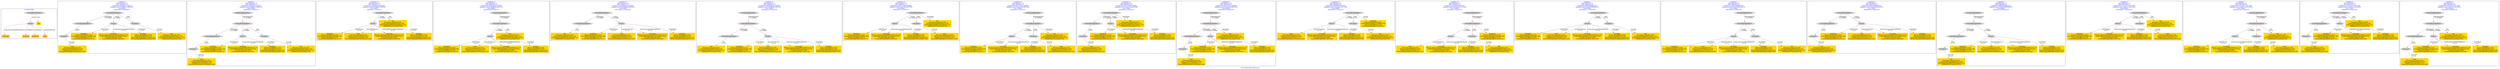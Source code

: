 digraph n0 {
fontcolor="blue"
remincross="true"
label="s18-s-indianapolis-artists.xml"
subgraph cluster_0 {
label="1-correct model"
n2[style="filled",color="white",fillcolor="lightgray",label="CulturalHeritageObject1"];
n3[style="filled",color="white",fillcolor="lightgray",label="Person1"];
n4[shape="plaintext",style="filled",fillcolor="gold",label="title"];
n5[shape="plaintext",style="filled",fillcolor="gold",label="nationality"];
n6[shape="plaintext",style="filled",fillcolor="gold",label="birthDate"];
n7[shape="plaintext",style="filled",fillcolor="gold",label="deathDate"];
n8[shape="plaintext",style="filled",fillcolor="gold",label="name"];
}
subgraph cluster_1 {
label="candidate 0\nlink coherence:1.0\nnode coherence:1.0\nconfidence:0.491883537196102\nmapping score:0.5639611790653672\ncost:8.9999\n-precision:0.44-recall:0.67"
n10[style="filled",color="white",fillcolor="lightgray",label="CulturalHeritageObject1"];
n11[style="filled",color="white",fillcolor="lightgray",label="CulturalHeritageObject2"];
n12[style="filled",color="white",fillcolor="lightgray",label="Person1"];
n13[style="filled",color="white",fillcolor="lightgray",label="Document1"];
n14[style="filled",color="white",fillcolor="lightgray",label="Document2"];
n15[shape="plaintext",style="filled",fillcolor="gold",label="deathDate\n[Person,dateOfDeath,0.441]\n[CulturalHeritageObject,created,0.309]\n[Person,dateOfBirth,0.178]\n[CulturalHeritageObject,title,0.073]"];
n16[shape="plaintext",style="filled",fillcolor="gold",label="title\n[Document,classLink,0.362]\n[CulturalHeritageObject,title,0.278]\n[CulturalHeritageObject,description,0.221]\n[WebResource,classLink,0.139]"];
n17[shape="plaintext",style="filled",fillcolor="gold",label="name\n[Document,classLink,0.434]\n[Person,nameOfThePerson,0.378]\n[WebResource,classLink,0.107]\n[CulturalHeritageObject,provenance,0.082]"];
n18[shape="plaintext",style="filled",fillcolor="gold",label="nationality\n[Person,countryAssociatedWithThePerson,0.72]\n[CulturalHeritageObject,provenance,0.116]\n[Concept,prefLabel,0.098]\n[CulturalHeritageObject,title,0.065]"];
n19[shape="plaintext",style="filled",fillcolor="gold",label="birthDate\n[Person,dateOfBirth,0.503]\n[Person,dateOfDeath,0.235]\n[CulturalHeritageObject,created,0.221]\n[Person,biographicalInformation,0.041]"];
}
subgraph cluster_2 {
label="candidate 1\nlink coherence:1.0\nnode coherence:1.0\nconfidence:0.491883537196102\nmapping score:0.5639611790653672\ncost:9.99983\n-precision:0.4-recall:0.67"
n21[style="filled",color="white",fillcolor="lightgray",label="CulturalHeritageObject1"];
n22[style="filled",color="white",fillcolor="lightgray",label="CulturalHeritageObject2"];
n23[style="filled",color="white",fillcolor="lightgray",label="Person1"];
n24[style="filled",color="white",fillcolor="lightgray",label="Document1"];
n25[style="filled",color="white",fillcolor="lightgray",label="Document2"];
n26[style="filled",color="white",fillcolor="lightgray",label="EuropeanaAggregation1"];
n27[shape="plaintext",style="filled",fillcolor="gold",label="deathDate\n[Person,dateOfDeath,0.441]\n[CulturalHeritageObject,created,0.309]\n[Person,dateOfBirth,0.178]\n[CulturalHeritageObject,title,0.073]"];
n28[shape="plaintext",style="filled",fillcolor="gold",label="title\n[Document,classLink,0.362]\n[CulturalHeritageObject,title,0.278]\n[CulturalHeritageObject,description,0.221]\n[WebResource,classLink,0.139]"];
n29[shape="plaintext",style="filled",fillcolor="gold",label="name\n[Document,classLink,0.434]\n[Person,nameOfThePerson,0.378]\n[WebResource,classLink,0.107]\n[CulturalHeritageObject,provenance,0.082]"];
n30[shape="plaintext",style="filled",fillcolor="gold",label="nationality\n[Person,countryAssociatedWithThePerson,0.72]\n[CulturalHeritageObject,provenance,0.116]\n[Concept,prefLabel,0.098]\n[CulturalHeritageObject,title,0.065]"];
n31[shape="plaintext",style="filled",fillcolor="gold",label="birthDate\n[Person,dateOfBirth,0.503]\n[Person,dateOfDeath,0.235]\n[CulturalHeritageObject,created,0.221]\n[Person,biographicalInformation,0.041]"];
}
subgraph cluster_3 {
label="candidate 10\nlink coherence:1.0\nnode coherence:1.0\nconfidence:0.46395614417042985\nmapping score:0.5879853813901433\ncost:5.99991\n-precision:1.0-recall:1.0"
n33[style="filled",color="white",fillcolor="lightgray",label="CulturalHeritageObject1"];
n34[style="filled",color="white",fillcolor="lightgray",label="Person1"];
n35[shape="plaintext",style="filled",fillcolor="gold",label="deathDate\n[Person,dateOfDeath,0.441]\n[CulturalHeritageObject,created,0.309]\n[Person,dateOfBirth,0.178]\n[CulturalHeritageObject,title,0.073]"];
n36[shape="plaintext",style="filled",fillcolor="gold",label="title\n[Document,classLink,0.362]\n[CulturalHeritageObject,title,0.278]\n[CulturalHeritageObject,description,0.221]\n[WebResource,classLink,0.139]"];
n37[shape="plaintext",style="filled",fillcolor="gold",label="name\n[Document,classLink,0.434]\n[Person,nameOfThePerson,0.378]\n[WebResource,classLink,0.107]\n[CulturalHeritageObject,provenance,0.082]"];
n38[shape="plaintext",style="filled",fillcolor="gold",label="nationality\n[Person,countryAssociatedWithThePerson,0.72]\n[CulturalHeritageObject,provenance,0.116]\n[Concept,prefLabel,0.098]\n[CulturalHeritageObject,title,0.065]"];
n39[shape="plaintext",style="filled",fillcolor="gold",label="birthDate\n[Person,dateOfBirth,0.503]\n[Person,dateOfDeath,0.235]\n[CulturalHeritageObject,created,0.221]\n[Person,biographicalInformation,0.041]"];
}
subgraph cluster_4 {
label="candidate 11\nlink coherence:1.0\nnode coherence:1.0\nconfidence:0.46395614417042985\nmapping score:0.5879853813901433\ncost:6.99984\n-precision:0.86-recall:1.0"
n41[style="filled",color="white",fillcolor="lightgray",label="CulturalHeritageObject1"];
n42[style="filled",color="white",fillcolor="lightgray",label="Person1"];
n43[style="filled",color="white",fillcolor="lightgray",label="EuropeanaAggregation1"];
n44[shape="plaintext",style="filled",fillcolor="gold",label="deathDate\n[Person,dateOfDeath,0.441]\n[CulturalHeritageObject,created,0.309]\n[Person,dateOfBirth,0.178]\n[CulturalHeritageObject,title,0.073]"];
n45[shape="plaintext",style="filled",fillcolor="gold",label="title\n[Document,classLink,0.362]\n[CulturalHeritageObject,title,0.278]\n[CulturalHeritageObject,description,0.221]\n[WebResource,classLink,0.139]"];
n46[shape="plaintext",style="filled",fillcolor="gold",label="name\n[Document,classLink,0.434]\n[Person,nameOfThePerson,0.378]\n[WebResource,classLink,0.107]\n[CulturalHeritageObject,provenance,0.082]"];
n47[shape="plaintext",style="filled",fillcolor="gold",label="nationality\n[Person,countryAssociatedWithThePerson,0.72]\n[CulturalHeritageObject,provenance,0.116]\n[Concept,prefLabel,0.098]\n[CulturalHeritageObject,title,0.065]"];
n48[shape="plaintext",style="filled",fillcolor="gold",label="birthDate\n[Person,dateOfBirth,0.503]\n[Person,dateOfDeath,0.235]\n[CulturalHeritageObject,created,0.221]\n[Person,biographicalInformation,0.041]"];
}
subgraph cluster_5 {
label="candidate 12\nlink coherence:1.0\nnode coherence:1.0\nconfidence:0.46395614417042985\nmapping score:0.5879853813901433\ncost:6.9999\n-precision:0.71-recall:0.83"
n50[style="filled",color="white",fillcolor="lightgray",label="CulturalHeritageObject1"];
n51[style="filled",color="white",fillcolor="lightgray",label="CulturalHeritageObject2"];
n52[style="filled",color="white",fillcolor="lightgray",label="Person1"];
n53[shape="plaintext",style="filled",fillcolor="gold",label="deathDate\n[Person,dateOfDeath,0.441]\n[CulturalHeritageObject,created,0.309]\n[Person,dateOfBirth,0.178]\n[CulturalHeritageObject,title,0.073]"];
n54[shape="plaintext",style="filled",fillcolor="gold",label="title\n[Document,classLink,0.362]\n[CulturalHeritageObject,title,0.278]\n[CulturalHeritageObject,description,0.221]\n[WebResource,classLink,0.139]"];
n55[shape="plaintext",style="filled",fillcolor="gold",label="name\n[Document,classLink,0.434]\n[Person,nameOfThePerson,0.378]\n[WebResource,classLink,0.107]\n[CulturalHeritageObject,provenance,0.082]"];
n56[shape="plaintext",style="filled",fillcolor="gold",label="nationality\n[Person,countryAssociatedWithThePerson,0.72]\n[CulturalHeritageObject,provenance,0.116]\n[Concept,prefLabel,0.098]\n[CulturalHeritageObject,title,0.065]"];
n57[shape="plaintext",style="filled",fillcolor="gold",label="birthDate\n[Person,dateOfBirth,0.503]\n[Person,dateOfDeath,0.235]\n[CulturalHeritageObject,created,0.221]\n[Person,biographicalInformation,0.041]"];
}
subgraph cluster_6 {
label="candidate 13\nlink coherence:1.0\nnode coherence:1.0\nconfidence:0.46395614417042985\nmapping score:0.5879853813901433\ncost:7.99983\n-precision:0.62-recall:0.83"
n59[style="filled",color="white",fillcolor="lightgray",label="CulturalHeritageObject1"];
n60[style="filled",color="white",fillcolor="lightgray",label="CulturalHeritageObject2"];
n61[style="filled",color="white",fillcolor="lightgray",label="Person1"];
n62[style="filled",color="white",fillcolor="lightgray",label="EuropeanaAggregation1"];
n63[shape="plaintext",style="filled",fillcolor="gold",label="deathDate\n[Person,dateOfDeath,0.441]\n[CulturalHeritageObject,created,0.309]\n[Person,dateOfBirth,0.178]\n[CulturalHeritageObject,title,0.073]"];
n64[shape="plaintext",style="filled",fillcolor="gold",label="title\n[Document,classLink,0.362]\n[CulturalHeritageObject,title,0.278]\n[CulturalHeritageObject,description,0.221]\n[WebResource,classLink,0.139]"];
n65[shape="plaintext",style="filled",fillcolor="gold",label="name\n[Document,classLink,0.434]\n[Person,nameOfThePerson,0.378]\n[WebResource,classLink,0.107]\n[CulturalHeritageObject,provenance,0.082]"];
n66[shape="plaintext",style="filled",fillcolor="gold",label="nationality\n[Person,countryAssociatedWithThePerson,0.72]\n[CulturalHeritageObject,provenance,0.116]\n[Concept,prefLabel,0.098]\n[CulturalHeritageObject,title,0.065]"];
n67[shape="plaintext",style="filled",fillcolor="gold",label="birthDate\n[Person,dateOfBirth,0.503]\n[Person,dateOfDeath,0.235]\n[CulturalHeritageObject,created,0.221]\n[Person,biographicalInformation,0.041]"];
}
subgraph cluster_7 {
label="candidate 14\nlink coherence:1.0\nnode coherence:1.0\nconfidence:0.46371735912836803\nmapping score:0.5545724530427893\ncost:6.99991\n-precision:0.57-recall:0.67"
n69[style="filled",color="white",fillcolor="lightgray",label="CulturalHeritageObject1"];
n70[style="filled",color="white",fillcolor="lightgray",label="Person1"];
n71[style="filled",color="white",fillcolor="lightgray",label="Document1"];
n72[shape="plaintext",style="filled",fillcolor="gold",label="deathDate\n[Person,dateOfDeath,0.441]\n[CulturalHeritageObject,created,0.309]\n[Person,dateOfBirth,0.178]\n[CulturalHeritageObject,title,0.073]"];
n73[shape="plaintext",style="filled",fillcolor="gold",label="name\n[Document,classLink,0.434]\n[Person,nameOfThePerson,0.378]\n[WebResource,classLink,0.107]\n[CulturalHeritageObject,provenance,0.082]"];
n74[shape="plaintext",style="filled",fillcolor="gold",label="nationality\n[Person,countryAssociatedWithThePerson,0.72]\n[CulturalHeritageObject,provenance,0.116]\n[Concept,prefLabel,0.098]\n[CulturalHeritageObject,title,0.065]"];
n75[shape="plaintext",style="filled",fillcolor="gold",label="title\n[Document,classLink,0.362]\n[CulturalHeritageObject,title,0.278]\n[CulturalHeritageObject,description,0.221]\n[WebResource,classLink,0.139]"];
n76[shape="plaintext",style="filled",fillcolor="gold",label="birthDate\n[Person,dateOfBirth,0.503]\n[Person,dateOfDeath,0.235]\n[CulturalHeritageObject,created,0.221]\n[Person,biographicalInformation,0.041]"];
}
subgraph cluster_8 {
label="candidate 15\nlink coherence:1.0\nnode coherence:1.0\nconfidence:0.46371735912836803\nmapping score:0.5545724530427893\ncost:7.99984\n-precision:0.5-recall:0.67"
n78[style="filled",color="white",fillcolor="lightgray",label="CulturalHeritageObject1"];
n79[style="filled",color="white",fillcolor="lightgray",label="Person1"];
n80[style="filled",color="white",fillcolor="lightgray",label="Document1"];
n81[style="filled",color="white",fillcolor="lightgray",label="EuropeanaAggregation1"];
n82[shape="plaintext",style="filled",fillcolor="gold",label="deathDate\n[Person,dateOfDeath,0.441]\n[CulturalHeritageObject,created,0.309]\n[Person,dateOfBirth,0.178]\n[CulturalHeritageObject,title,0.073]"];
n83[shape="plaintext",style="filled",fillcolor="gold",label="name\n[Document,classLink,0.434]\n[Person,nameOfThePerson,0.378]\n[WebResource,classLink,0.107]\n[CulturalHeritageObject,provenance,0.082]"];
n84[shape="plaintext",style="filled",fillcolor="gold",label="nationality\n[Person,countryAssociatedWithThePerson,0.72]\n[CulturalHeritageObject,provenance,0.116]\n[Concept,prefLabel,0.098]\n[CulturalHeritageObject,title,0.065]"];
n85[shape="plaintext",style="filled",fillcolor="gold",label="title\n[Document,classLink,0.362]\n[CulturalHeritageObject,title,0.278]\n[CulturalHeritageObject,description,0.221]\n[WebResource,classLink,0.139]"];
n86[shape="plaintext",style="filled",fillcolor="gold",label="birthDate\n[Person,dateOfBirth,0.503]\n[Person,dateOfDeath,0.235]\n[CulturalHeritageObject,created,0.221]\n[Person,biographicalInformation,0.041]"];
}
subgraph cluster_9 {
label="candidate 16\nlink coherence:1.0\nnode coherence:1.0\nconfidence:0.46371735912836803\nmapping score:0.5545724530427893\ncost:7.9999\n-precision:0.5-recall:0.67"
n88[style="filled",color="white",fillcolor="lightgray",label="CulturalHeritageObject1"];
n89[style="filled",color="white",fillcolor="lightgray",label="CulturalHeritageObject2"];
n90[style="filled",color="white",fillcolor="lightgray",label="Person1"];
n91[style="filled",color="white",fillcolor="lightgray",label="Document2"];
n92[shape="plaintext",style="filled",fillcolor="gold",label="deathDate\n[Person,dateOfDeath,0.441]\n[CulturalHeritageObject,created,0.309]\n[Person,dateOfBirth,0.178]\n[CulturalHeritageObject,title,0.073]"];
n93[shape="plaintext",style="filled",fillcolor="gold",label="name\n[Document,classLink,0.434]\n[Person,nameOfThePerson,0.378]\n[WebResource,classLink,0.107]\n[CulturalHeritageObject,provenance,0.082]"];
n94[shape="plaintext",style="filled",fillcolor="gold",label="nationality\n[Person,countryAssociatedWithThePerson,0.72]\n[CulturalHeritageObject,provenance,0.116]\n[Concept,prefLabel,0.098]\n[CulturalHeritageObject,title,0.065]"];
n95[shape="plaintext",style="filled",fillcolor="gold",label="title\n[Document,classLink,0.362]\n[CulturalHeritageObject,title,0.278]\n[CulturalHeritageObject,description,0.221]\n[WebResource,classLink,0.139]"];
n96[shape="plaintext",style="filled",fillcolor="gold",label="birthDate\n[Person,dateOfBirth,0.503]\n[Person,dateOfDeath,0.235]\n[CulturalHeritageObject,created,0.221]\n[Person,biographicalInformation,0.041]"];
}
subgraph cluster_10 {
label="candidate 17\nlink coherence:1.0\nnode coherence:1.0\nconfidence:0.46371735912836803\nmapping score:0.5545724530427893\ncost:8.99983\n-precision:0.44-recall:0.67"
n98[style="filled",color="white",fillcolor="lightgray",label="CulturalHeritageObject1"];
n99[style="filled",color="white",fillcolor="lightgray",label="CulturalHeritageObject2"];
n100[style="filled",color="white",fillcolor="lightgray",label="Person1"];
n101[style="filled",color="white",fillcolor="lightgray",label="Document2"];
n102[style="filled",color="white",fillcolor="lightgray",label="EuropeanaAggregation1"];
n103[shape="plaintext",style="filled",fillcolor="gold",label="deathDate\n[Person,dateOfDeath,0.441]\n[CulturalHeritageObject,created,0.309]\n[Person,dateOfBirth,0.178]\n[CulturalHeritageObject,title,0.073]"];
n104[shape="plaintext",style="filled",fillcolor="gold",label="name\n[Document,classLink,0.434]\n[Person,nameOfThePerson,0.378]\n[WebResource,classLink,0.107]\n[CulturalHeritageObject,provenance,0.082]"];
n105[shape="plaintext",style="filled",fillcolor="gold",label="nationality\n[Person,countryAssociatedWithThePerson,0.72]\n[CulturalHeritageObject,provenance,0.116]\n[Concept,prefLabel,0.098]\n[CulturalHeritageObject,title,0.065]"];
n106[shape="plaintext",style="filled",fillcolor="gold",label="title\n[Document,classLink,0.362]\n[CulturalHeritageObject,title,0.278]\n[CulturalHeritageObject,description,0.221]\n[WebResource,classLink,0.139]"];
n107[shape="plaintext",style="filled",fillcolor="gold",label="birthDate\n[Person,dateOfBirth,0.503]\n[Person,dateOfDeath,0.235]\n[CulturalHeritageObject,created,0.221]\n[Person,biographicalInformation,0.041]"];
}
subgraph cluster_11 {
label="candidate 18\nlink coherence:1.0\nnode coherence:1.0\nconfidence:0.4543023356319501\nmapping score:0.5514341118773166\ncost:6.99991\n-precision:0.57-recall:0.67"
n109[style="filled",color="white",fillcolor="lightgray",label="CulturalHeritageObject1"];
n110[style="filled",color="white",fillcolor="lightgray",label="Person1"];
n111[style="filled",color="white",fillcolor="lightgray",label="Document1"];
n112[shape="plaintext",style="filled",fillcolor="gold",label="title\n[Document,classLink,0.362]\n[CulturalHeritageObject,title,0.278]\n[CulturalHeritageObject,description,0.221]\n[WebResource,classLink,0.139]"];
n113[shape="plaintext",style="filled",fillcolor="gold",label="deathDate\n[Person,dateOfDeath,0.441]\n[CulturalHeritageObject,created,0.309]\n[Person,dateOfBirth,0.178]\n[CulturalHeritageObject,title,0.073]"];
n114[shape="plaintext",style="filled",fillcolor="gold",label="name\n[Document,classLink,0.434]\n[Person,nameOfThePerson,0.378]\n[WebResource,classLink,0.107]\n[CulturalHeritageObject,provenance,0.082]"];
n115[shape="plaintext",style="filled",fillcolor="gold",label="nationality\n[Person,countryAssociatedWithThePerson,0.72]\n[CulturalHeritageObject,provenance,0.116]\n[Concept,prefLabel,0.098]\n[CulturalHeritageObject,title,0.065]"];
n116[shape="plaintext",style="filled",fillcolor="gold",label="birthDate\n[Person,dateOfBirth,0.503]\n[Person,dateOfDeath,0.235]\n[CulturalHeritageObject,created,0.221]\n[Person,biographicalInformation,0.041]"];
}
subgraph cluster_12 {
label="candidate 19\nlink coherence:1.0\nnode coherence:1.0\nconfidence:0.4543023356319501\nmapping score:0.5514341118773166\ncost:7.99984\n-precision:0.5-recall:0.67"
n118[style="filled",color="white",fillcolor="lightgray",label="CulturalHeritageObject1"];
n119[style="filled",color="white",fillcolor="lightgray",label="Person1"];
n120[style="filled",color="white",fillcolor="lightgray",label="Document1"];
n121[style="filled",color="white",fillcolor="lightgray",label="EuropeanaAggregation1"];
n122[shape="plaintext",style="filled",fillcolor="gold",label="title\n[Document,classLink,0.362]\n[CulturalHeritageObject,title,0.278]\n[CulturalHeritageObject,description,0.221]\n[WebResource,classLink,0.139]"];
n123[shape="plaintext",style="filled",fillcolor="gold",label="deathDate\n[Person,dateOfDeath,0.441]\n[CulturalHeritageObject,created,0.309]\n[Person,dateOfBirth,0.178]\n[CulturalHeritageObject,title,0.073]"];
n124[shape="plaintext",style="filled",fillcolor="gold",label="name\n[Document,classLink,0.434]\n[Person,nameOfThePerson,0.378]\n[WebResource,classLink,0.107]\n[CulturalHeritageObject,provenance,0.082]"];
n125[shape="plaintext",style="filled",fillcolor="gold",label="nationality\n[Person,countryAssociatedWithThePerson,0.72]\n[CulturalHeritageObject,provenance,0.116]\n[Concept,prefLabel,0.098]\n[CulturalHeritageObject,title,0.065]"];
n126[shape="plaintext",style="filled",fillcolor="gold",label="birthDate\n[Person,dateOfBirth,0.503]\n[Person,dateOfDeath,0.235]\n[CulturalHeritageObject,created,0.221]\n[Person,biographicalInformation,0.041]"];
}
subgraph cluster_13 {
label="candidate 2\nlink coherence:1.0\nnode coherence:1.0\nconfidence:0.4807263086297521\nmapping score:0.5935754362099174\ncost:6.99991\n-precision:0.71-recall:0.83"
n128[style="filled",color="white",fillcolor="lightgray",label="CulturalHeritageObject1"];
n129[style="filled",color="white",fillcolor="lightgray",label="Person1"];
n130[style="filled",color="white",fillcolor="lightgray",label="Document1"];
n131[shape="plaintext",style="filled",fillcolor="gold",label="deathDate\n[Person,dateOfDeath,0.441]\n[CulturalHeritageObject,created,0.309]\n[Person,dateOfBirth,0.178]\n[CulturalHeritageObject,title,0.073]"];
n132[shape="plaintext",style="filled",fillcolor="gold",label="title\n[Document,classLink,0.362]\n[CulturalHeritageObject,title,0.278]\n[CulturalHeritageObject,description,0.221]\n[WebResource,classLink,0.139]"];
n133[shape="plaintext",style="filled",fillcolor="gold",label="name\n[Document,classLink,0.434]\n[Person,nameOfThePerson,0.378]\n[WebResource,classLink,0.107]\n[CulturalHeritageObject,provenance,0.082]"];
n134[shape="plaintext",style="filled",fillcolor="gold",label="nationality\n[Person,countryAssociatedWithThePerson,0.72]\n[CulturalHeritageObject,provenance,0.116]\n[Concept,prefLabel,0.098]\n[CulturalHeritageObject,title,0.065]"];
n135[shape="plaintext",style="filled",fillcolor="gold",label="birthDate\n[Person,dateOfBirth,0.503]\n[Person,dateOfDeath,0.235]\n[CulturalHeritageObject,created,0.221]\n[Person,biographicalInformation,0.041]"];
}
subgraph cluster_14 {
label="candidate 3\nlink coherence:1.0\nnode coherence:1.0\nconfidence:0.4807263086297521\nmapping score:0.5935754362099174\ncost:7.99984\n-precision:0.62-recall:0.83"
n137[style="filled",color="white",fillcolor="lightgray",label="CulturalHeritageObject1"];
n138[style="filled",color="white",fillcolor="lightgray",label="Person1"];
n139[style="filled",color="white",fillcolor="lightgray",label="Document1"];
n140[style="filled",color="white",fillcolor="lightgray",label="EuropeanaAggregation1"];
n141[shape="plaintext",style="filled",fillcolor="gold",label="deathDate\n[Person,dateOfDeath,0.441]\n[CulturalHeritageObject,created,0.309]\n[Person,dateOfBirth,0.178]\n[CulturalHeritageObject,title,0.073]"];
n142[shape="plaintext",style="filled",fillcolor="gold",label="title\n[Document,classLink,0.362]\n[CulturalHeritageObject,title,0.278]\n[CulturalHeritageObject,description,0.221]\n[WebResource,classLink,0.139]"];
n143[shape="plaintext",style="filled",fillcolor="gold",label="name\n[Document,classLink,0.434]\n[Person,nameOfThePerson,0.378]\n[WebResource,classLink,0.107]\n[CulturalHeritageObject,provenance,0.082]"];
n144[shape="plaintext",style="filled",fillcolor="gold",label="nationality\n[Person,countryAssociatedWithThePerson,0.72]\n[CulturalHeritageObject,provenance,0.116]\n[Concept,prefLabel,0.098]\n[CulturalHeritageObject,title,0.065]"];
n145[shape="plaintext",style="filled",fillcolor="gold",label="birthDate\n[Person,dateOfBirth,0.503]\n[Person,dateOfDeath,0.235]\n[CulturalHeritageObject,created,0.221]\n[Person,biographicalInformation,0.041]"];
}
subgraph cluster_15 {
label="candidate 4\nlink coherence:1.0\nnode coherence:1.0\nconfidence:0.4807263086297521\nmapping score:0.5935754362099174\ncost:7.9999\n-precision:0.62-recall:0.83"
n147[style="filled",color="white",fillcolor="lightgray",label="CulturalHeritageObject1"];
n148[style="filled",color="white",fillcolor="lightgray",label="CulturalHeritageObject2"];
n149[style="filled",color="white",fillcolor="lightgray",label="Person1"];
n150[style="filled",color="white",fillcolor="lightgray",label="Document2"];
n151[shape="plaintext",style="filled",fillcolor="gold",label="deathDate\n[Person,dateOfDeath,0.441]\n[CulturalHeritageObject,created,0.309]\n[Person,dateOfBirth,0.178]\n[CulturalHeritageObject,title,0.073]"];
n152[shape="plaintext",style="filled",fillcolor="gold",label="name\n[Document,classLink,0.434]\n[Person,nameOfThePerson,0.378]\n[WebResource,classLink,0.107]\n[CulturalHeritageObject,provenance,0.082]"];
n153[shape="plaintext",style="filled",fillcolor="gold",label="title\n[Document,classLink,0.362]\n[CulturalHeritageObject,title,0.278]\n[CulturalHeritageObject,description,0.221]\n[WebResource,classLink,0.139]"];
n154[shape="plaintext",style="filled",fillcolor="gold",label="nationality\n[Person,countryAssociatedWithThePerson,0.72]\n[CulturalHeritageObject,provenance,0.116]\n[Concept,prefLabel,0.098]\n[CulturalHeritageObject,title,0.065]"];
n155[shape="plaintext",style="filled",fillcolor="gold",label="birthDate\n[Person,dateOfBirth,0.503]\n[Person,dateOfDeath,0.235]\n[CulturalHeritageObject,created,0.221]\n[Person,biographicalInformation,0.041]"];
}
subgraph cluster_16 {
label="candidate 5\nlink coherence:1.0\nnode coherence:1.0\nconfidence:0.4807263086297521\nmapping score:0.5935754362099174\ncost:8.99983\n-precision:0.56-recall:0.83"
n157[style="filled",color="white",fillcolor="lightgray",label="CulturalHeritageObject1"];
n158[style="filled",color="white",fillcolor="lightgray",label="CulturalHeritageObject2"];
n159[style="filled",color="white",fillcolor="lightgray",label="Person1"];
n160[style="filled",color="white",fillcolor="lightgray",label="Document2"];
n161[style="filled",color="white",fillcolor="lightgray",label="EuropeanaAggregation1"];
n162[shape="plaintext",style="filled",fillcolor="gold",label="deathDate\n[Person,dateOfDeath,0.441]\n[CulturalHeritageObject,created,0.309]\n[Person,dateOfBirth,0.178]\n[CulturalHeritageObject,title,0.073]"];
n163[shape="plaintext",style="filled",fillcolor="gold",label="name\n[Document,classLink,0.434]\n[Person,nameOfThePerson,0.378]\n[WebResource,classLink,0.107]\n[CulturalHeritageObject,provenance,0.082]"];
n164[shape="plaintext",style="filled",fillcolor="gold",label="title\n[Document,classLink,0.362]\n[CulturalHeritageObject,title,0.278]\n[CulturalHeritageObject,description,0.221]\n[WebResource,classLink,0.139]"];
n165[shape="plaintext",style="filled",fillcolor="gold",label="nationality\n[Person,countryAssociatedWithThePerson,0.72]\n[CulturalHeritageObject,provenance,0.116]\n[Concept,prefLabel,0.098]\n[CulturalHeritageObject,title,0.065]"];
n166[shape="plaintext",style="filled",fillcolor="gold",label="birthDate\n[Person,dateOfBirth,0.503]\n[Person,dateOfDeath,0.235]\n[CulturalHeritageObject,created,0.221]\n[Person,biographicalInformation,0.041]"];
}
subgraph cluster_17 {
label="candidate 6\nlink coherence:1.0\nnode coherence:1.0\nconfidence:0.47511337273677984\nmapping score:0.5583711242455932\ncost:6.99991\n-precision:0.71-recall:0.83"
n168[style="filled",color="white",fillcolor="lightgray",label="CulturalHeritageObject1"];
n169[style="filled",color="white",fillcolor="lightgray",label="Person1"];
n170[style="filled",color="white",fillcolor="lightgray",label="Document1"];
n171[shape="plaintext",style="filled",fillcolor="gold",label="deathDate\n[Person,dateOfDeath,0.441]\n[CulturalHeritageObject,created,0.309]\n[Person,dateOfBirth,0.178]\n[CulturalHeritageObject,title,0.073]"];
n172[shape="plaintext",style="filled",fillcolor="gold",label="title\n[Document,classLink,0.362]\n[CulturalHeritageObject,title,0.278]\n[CulturalHeritageObject,description,0.221]\n[WebResource,classLink,0.139]"];
n173[shape="plaintext",style="filled",fillcolor="gold",label="name\n[Document,classLink,0.434]\n[Person,nameOfThePerson,0.378]\n[WebResource,classLink,0.107]\n[CulturalHeritageObject,provenance,0.082]"];
n174[shape="plaintext",style="filled",fillcolor="gold",label="nationality\n[Person,countryAssociatedWithThePerson,0.72]\n[CulturalHeritageObject,provenance,0.116]\n[Concept,prefLabel,0.098]\n[CulturalHeritageObject,title,0.065]"];
n175[shape="plaintext",style="filled",fillcolor="gold",label="birthDate\n[Person,dateOfBirth,0.503]\n[Person,dateOfDeath,0.235]\n[CulturalHeritageObject,created,0.221]\n[Person,biographicalInformation,0.041]"];
}
subgraph cluster_18 {
label="candidate 7\nlink coherence:1.0\nnode coherence:1.0\nconfidence:0.47511337273677984\nmapping score:0.5583711242455932\ncost:7.99984\n-precision:0.62-recall:0.83"
n177[style="filled",color="white",fillcolor="lightgray",label="CulturalHeritageObject1"];
n178[style="filled",color="white",fillcolor="lightgray",label="Person1"];
n179[style="filled",color="white",fillcolor="lightgray",label="Document1"];
n180[style="filled",color="white",fillcolor="lightgray",label="EuropeanaAggregation1"];
n181[shape="plaintext",style="filled",fillcolor="gold",label="deathDate\n[Person,dateOfDeath,0.441]\n[CulturalHeritageObject,created,0.309]\n[Person,dateOfBirth,0.178]\n[CulturalHeritageObject,title,0.073]"];
n182[shape="plaintext",style="filled",fillcolor="gold",label="title\n[Document,classLink,0.362]\n[CulturalHeritageObject,title,0.278]\n[CulturalHeritageObject,description,0.221]\n[WebResource,classLink,0.139]"];
n183[shape="plaintext",style="filled",fillcolor="gold",label="name\n[Document,classLink,0.434]\n[Person,nameOfThePerson,0.378]\n[WebResource,classLink,0.107]\n[CulturalHeritageObject,provenance,0.082]"];
n184[shape="plaintext",style="filled",fillcolor="gold",label="nationality\n[Person,countryAssociatedWithThePerson,0.72]\n[CulturalHeritageObject,provenance,0.116]\n[Concept,prefLabel,0.098]\n[CulturalHeritageObject,title,0.065]"];
n185[shape="plaintext",style="filled",fillcolor="gold",label="birthDate\n[Person,dateOfBirth,0.503]\n[Person,dateOfDeath,0.235]\n[CulturalHeritageObject,created,0.221]\n[Person,biographicalInformation,0.041]"];
}
subgraph cluster_19 {
label="candidate 8\nlink coherence:1.0\nnode coherence:1.0\nconfidence:0.47511337273677984\nmapping score:0.5583711242455932\ncost:7.9999\n-precision:0.62-recall:0.83"
n187[style="filled",color="white",fillcolor="lightgray",label="CulturalHeritageObject1"];
n188[style="filled",color="white",fillcolor="lightgray",label="CulturalHeritageObject2"];
n189[style="filled",color="white",fillcolor="lightgray",label="Person1"];
n190[style="filled",color="white",fillcolor="lightgray",label="Document2"];
n191[shape="plaintext",style="filled",fillcolor="gold",label="deathDate\n[Person,dateOfDeath,0.441]\n[CulturalHeritageObject,created,0.309]\n[Person,dateOfBirth,0.178]\n[CulturalHeritageObject,title,0.073]"];
n192[shape="plaintext",style="filled",fillcolor="gold",label="title\n[Document,classLink,0.362]\n[CulturalHeritageObject,title,0.278]\n[CulturalHeritageObject,description,0.221]\n[WebResource,classLink,0.139]"];
n193[shape="plaintext",style="filled",fillcolor="gold",label="name\n[Document,classLink,0.434]\n[Person,nameOfThePerson,0.378]\n[WebResource,classLink,0.107]\n[CulturalHeritageObject,provenance,0.082]"];
n194[shape="plaintext",style="filled",fillcolor="gold",label="nationality\n[Person,countryAssociatedWithThePerson,0.72]\n[CulturalHeritageObject,provenance,0.116]\n[Concept,prefLabel,0.098]\n[CulturalHeritageObject,title,0.065]"];
n195[shape="plaintext",style="filled",fillcolor="gold",label="birthDate\n[Person,dateOfBirth,0.503]\n[Person,dateOfDeath,0.235]\n[CulturalHeritageObject,created,0.221]\n[Person,biographicalInformation,0.041]"];
}
subgraph cluster_20 {
label="candidate 9\nlink coherence:1.0\nnode coherence:1.0\nconfidence:0.47511337273677984\nmapping score:0.5583711242455932\ncost:8.99983\n-precision:0.56-recall:0.83"
n197[style="filled",color="white",fillcolor="lightgray",label="CulturalHeritageObject1"];
n198[style="filled",color="white",fillcolor="lightgray",label="CulturalHeritageObject2"];
n199[style="filled",color="white",fillcolor="lightgray",label="Person1"];
n200[style="filled",color="white",fillcolor="lightgray",label="Document2"];
n201[style="filled",color="white",fillcolor="lightgray",label="EuropeanaAggregation1"];
n202[shape="plaintext",style="filled",fillcolor="gold",label="deathDate\n[Person,dateOfDeath,0.441]\n[CulturalHeritageObject,created,0.309]\n[Person,dateOfBirth,0.178]\n[CulturalHeritageObject,title,0.073]"];
n203[shape="plaintext",style="filled",fillcolor="gold",label="title\n[Document,classLink,0.362]\n[CulturalHeritageObject,title,0.278]\n[CulturalHeritageObject,description,0.221]\n[WebResource,classLink,0.139]"];
n204[shape="plaintext",style="filled",fillcolor="gold",label="name\n[Document,classLink,0.434]\n[Person,nameOfThePerson,0.378]\n[WebResource,classLink,0.107]\n[CulturalHeritageObject,provenance,0.082]"];
n205[shape="plaintext",style="filled",fillcolor="gold",label="nationality\n[Person,countryAssociatedWithThePerson,0.72]\n[CulturalHeritageObject,provenance,0.116]\n[Concept,prefLabel,0.098]\n[CulturalHeritageObject,title,0.065]"];
n206[shape="plaintext",style="filled",fillcolor="gold",label="birthDate\n[Person,dateOfBirth,0.503]\n[Person,dateOfDeath,0.235]\n[CulturalHeritageObject,created,0.221]\n[Person,biographicalInformation,0.041]"];
}
n2 -> n3[color="brown",fontcolor="black",label="creator"]
n2 -> n4[color="brown",fontcolor="black",label="title"]
n3 -> n5[color="brown",fontcolor="black",label="countryAssociatedWithThePerson"]
n3 -> n6[color="brown",fontcolor="black",label="dateOfBirth"]
n3 -> n7[color="brown",fontcolor="black",label="dateOfDeath"]
n3 -> n8[color="brown",fontcolor="black",label="nameOfThePerson"]
n10 -> n11[color="brown",fontcolor="black",label="isRelatedTo\nw=0.99999"]
n10 -> n12[color="brown",fontcolor="black",label="creator\nw=0.99991"]
n10 -> n13[color="brown",fontcolor="black",label="page\nw=1.0"]
n11 -> n14[color="brown",fontcolor="black",label="page\nw=1.0"]
n12 -> n15[color="brown",fontcolor="black",label="dateOfDeath\nw=1.0"]
n13 -> n16[color="brown",fontcolor="black",label="classLink\nw=1.0"]
n14 -> n17[color="brown",fontcolor="black",label="classLink\nw=1.0"]
n12 -> n18[color="brown",fontcolor="black",label="countryAssociatedWithThePerson\nw=1.0"]
n12 -> n19[color="brown",fontcolor="black",label="dateOfBirth\nw=1.0"]
n21 -> n22[color="brown",fontcolor="black",label="isRelatedTo\nw=0.99999"]
n21 -> n23[color="brown",fontcolor="black",label="creator\nw=0.99991"]
n21 -> n24[color="brown",fontcolor="black",label="page\nw=1.0"]
n22 -> n25[color="brown",fontcolor="black",label="page\nw=1.0"]
n26 -> n21[color="brown",fontcolor="black",label="aggregatedCHO\nw=0.99993"]
n23 -> n27[color="brown",fontcolor="black",label="dateOfDeath\nw=1.0"]
n24 -> n28[color="brown",fontcolor="black",label="classLink\nw=1.0"]
n25 -> n29[color="brown",fontcolor="black",label="classLink\nw=1.0"]
n23 -> n30[color="brown",fontcolor="black",label="countryAssociatedWithThePerson\nw=1.0"]
n23 -> n31[color="brown",fontcolor="black",label="dateOfBirth\nw=1.0"]
n33 -> n34[color="brown",fontcolor="black",label="creator\nw=0.99991"]
n34 -> n35[color="brown",fontcolor="black",label="dateOfDeath\nw=1.0"]
n33 -> n36[color="brown",fontcolor="black",label="title\nw=1.0"]
n34 -> n37[color="brown",fontcolor="black",label="nameOfThePerson\nw=1.0"]
n34 -> n38[color="brown",fontcolor="black",label="countryAssociatedWithThePerson\nw=1.0"]
n34 -> n39[color="brown",fontcolor="black",label="dateOfBirth\nw=1.0"]
n41 -> n42[color="brown",fontcolor="black",label="creator\nw=0.99991"]
n43 -> n41[color="brown",fontcolor="black",label="aggregatedCHO\nw=0.99993"]
n42 -> n44[color="brown",fontcolor="black",label="dateOfDeath\nw=1.0"]
n41 -> n45[color="brown",fontcolor="black",label="title\nw=1.0"]
n42 -> n46[color="brown",fontcolor="black",label="nameOfThePerson\nw=1.0"]
n42 -> n47[color="brown",fontcolor="black",label="countryAssociatedWithThePerson\nw=1.0"]
n42 -> n48[color="brown",fontcolor="black",label="dateOfBirth\nw=1.0"]
n50 -> n51[color="brown",fontcolor="black",label="isRelatedTo\nw=0.99999"]
n50 -> n52[color="brown",fontcolor="black",label="creator\nw=0.99991"]
n52 -> n53[color="brown",fontcolor="black",label="dateOfDeath\nw=1.0"]
n51 -> n54[color="brown",fontcolor="black",label="title\nw=1.0"]
n52 -> n55[color="brown",fontcolor="black",label="nameOfThePerson\nw=1.0"]
n52 -> n56[color="brown",fontcolor="black",label="countryAssociatedWithThePerson\nw=1.0"]
n52 -> n57[color="brown",fontcolor="black",label="dateOfBirth\nw=1.0"]
n59 -> n60[color="brown",fontcolor="black",label="isRelatedTo\nw=0.99999"]
n59 -> n61[color="brown",fontcolor="black",label="creator\nw=0.99991"]
n62 -> n59[color="brown",fontcolor="black",label="aggregatedCHO\nw=0.99993"]
n61 -> n63[color="brown",fontcolor="black",label="dateOfDeath\nw=1.0"]
n60 -> n64[color="brown",fontcolor="black",label="title\nw=1.0"]
n61 -> n65[color="brown",fontcolor="black",label="nameOfThePerson\nw=1.0"]
n61 -> n66[color="brown",fontcolor="black",label="countryAssociatedWithThePerson\nw=1.0"]
n61 -> n67[color="brown",fontcolor="black",label="dateOfBirth\nw=1.0"]
n69 -> n70[color="brown",fontcolor="black",label="creator\nw=0.99991"]
n69 -> n71[color="brown",fontcolor="black",label="page\nw=1.0"]
n70 -> n72[color="brown",fontcolor="black",label="dateOfDeath\nw=1.0"]
n71 -> n73[color="brown",fontcolor="black",label="classLink\nw=1.0"]
n70 -> n74[color="brown",fontcolor="black",label="countryAssociatedWithThePerson\nw=1.0"]
n69 -> n75[color="brown",fontcolor="black",label="description\nw=1.0"]
n70 -> n76[color="brown",fontcolor="black",label="dateOfBirth\nw=1.0"]
n78 -> n79[color="brown",fontcolor="black",label="creator\nw=0.99991"]
n78 -> n80[color="brown",fontcolor="black",label="page\nw=1.0"]
n81 -> n78[color="brown",fontcolor="black",label="aggregatedCHO\nw=0.99993"]
n79 -> n82[color="brown",fontcolor="black",label="dateOfDeath\nw=1.0"]
n80 -> n83[color="brown",fontcolor="black",label="classLink\nw=1.0"]
n79 -> n84[color="brown",fontcolor="black",label="countryAssociatedWithThePerson\nw=1.0"]
n78 -> n85[color="brown",fontcolor="black",label="description\nw=1.0"]
n79 -> n86[color="brown",fontcolor="black",label="dateOfBirth\nw=1.0"]
n88 -> n89[color="brown",fontcolor="black",label="isRelatedTo\nw=0.99999"]
n88 -> n90[color="brown",fontcolor="black",label="creator\nw=0.99991"]
n89 -> n91[color="brown",fontcolor="black",label="page\nw=1.0"]
n90 -> n92[color="brown",fontcolor="black",label="dateOfDeath\nw=1.0"]
n91 -> n93[color="brown",fontcolor="black",label="classLink\nw=1.0"]
n90 -> n94[color="brown",fontcolor="black",label="countryAssociatedWithThePerson\nw=1.0"]
n88 -> n95[color="brown",fontcolor="black",label="description\nw=1.0"]
n90 -> n96[color="brown",fontcolor="black",label="dateOfBirth\nw=1.0"]
n98 -> n99[color="brown",fontcolor="black",label="isRelatedTo\nw=0.99999"]
n98 -> n100[color="brown",fontcolor="black",label="creator\nw=0.99991"]
n99 -> n101[color="brown",fontcolor="black",label="page\nw=1.0"]
n102 -> n98[color="brown",fontcolor="black",label="aggregatedCHO\nw=0.99993"]
n100 -> n103[color="brown",fontcolor="black",label="dateOfDeath\nw=1.0"]
n101 -> n104[color="brown",fontcolor="black",label="classLink\nw=1.0"]
n100 -> n105[color="brown",fontcolor="black",label="countryAssociatedWithThePerson\nw=1.0"]
n98 -> n106[color="brown",fontcolor="black",label="description\nw=1.0"]
n100 -> n107[color="brown",fontcolor="black",label="dateOfBirth\nw=1.0"]
n109 -> n110[color="brown",fontcolor="black",label="creator\nw=0.99991"]
n109 -> n111[color="brown",fontcolor="black",label="page\nw=1.0"]
n111 -> n112[color="brown",fontcolor="black",label="classLink\nw=1.0"]
n109 -> n113[color="brown",fontcolor="black",label="created\nw=1.0"]
n110 -> n114[color="brown",fontcolor="black",label="nameOfThePerson\nw=1.0"]
n110 -> n115[color="brown",fontcolor="black",label="countryAssociatedWithThePerson\nw=1.0"]
n110 -> n116[color="brown",fontcolor="black",label="dateOfBirth\nw=1.0"]
n118 -> n119[color="brown",fontcolor="black",label="creator\nw=0.99991"]
n118 -> n120[color="brown",fontcolor="black",label="page\nw=1.0"]
n121 -> n118[color="brown",fontcolor="black",label="aggregatedCHO\nw=0.99993"]
n120 -> n122[color="brown",fontcolor="black",label="classLink\nw=1.0"]
n118 -> n123[color="brown",fontcolor="black",label="created\nw=1.0"]
n119 -> n124[color="brown",fontcolor="black",label="nameOfThePerson\nw=1.0"]
n119 -> n125[color="brown",fontcolor="black",label="countryAssociatedWithThePerson\nw=1.0"]
n119 -> n126[color="brown",fontcolor="black",label="dateOfBirth\nw=1.0"]
n128 -> n129[color="brown",fontcolor="black",label="creator\nw=0.99991"]
n128 -> n130[color="brown",fontcolor="black",label="page\nw=1.0"]
n129 -> n131[color="brown",fontcolor="black",label="dateOfDeath\nw=1.0"]
n130 -> n132[color="brown",fontcolor="black",label="classLink\nw=1.0"]
n129 -> n133[color="brown",fontcolor="black",label="nameOfThePerson\nw=1.0"]
n129 -> n134[color="brown",fontcolor="black",label="countryAssociatedWithThePerson\nw=1.0"]
n129 -> n135[color="brown",fontcolor="black",label="dateOfBirth\nw=1.0"]
n137 -> n138[color="brown",fontcolor="black",label="creator\nw=0.99991"]
n137 -> n139[color="brown",fontcolor="black",label="page\nw=1.0"]
n140 -> n137[color="brown",fontcolor="black",label="aggregatedCHO\nw=0.99993"]
n138 -> n141[color="brown",fontcolor="black",label="dateOfDeath\nw=1.0"]
n139 -> n142[color="brown",fontcolor="black",label="classLink\nw=1.0"]
n138 -> n143[color="brown",fontcolor="black",label="nameOfThePerson\nw=1.0"]
n138 -> n144[color="brown",fontcolor="black",label="countryAssociatedWithThePerson\nw=1.0"]
n138 -> n145[color="brown",fontcolor="black",label="dateOfBirth\nw=1.0"]
n147 -> n148[color="brown",fontcolor="black",label="isRelatedTo\nw=0.99999"]
n147 -> n149[color="brown",fontcolor="black",label="creator\nw=0.99991"]
n148 -> n150[color="brown",fontcolor="black",label="page\nw=1.0"]
n149 -> n151[color="brown",fontcolor="black",label="dateOfDeath\nw=1.0"]
n149 -> n152[color="brown",fontcolor="black",label="nameOfThePerson\nw=1.0"]
n150 -> n153[color="brown",fontcolor="black",label="classLink\nw=1.0"]
n149 -> n154[color="brown",fontcolor="black",label="countryAssociatedWithThePerson\nw=1.0"]
n149 -> n155[color="brown",fontcolor="black",label="dateOfBirth\nw=1.0"]
n157 -> n158[color="brown",fontcolor="black",label="isRelatedTo\nw=0.99999"]
n157 -> n159[color="brown",fontcolor="black",label="creator\nw=0.99991"]
n158 -> n160[color="brown",fontcolor="black",label="page\nw=1.0"]
n161 -> n157[color="brown",fontcolor="black",label="aggregatedCHO\nw=0.99993"]
n159 -> n162[color="brown",fontcolor="black",label="dateOfDeath\nw=1.0"]
n159 -> n163[color="brown",fontcolor="black",label="nameOfThePerson\nw=1.0"]
n160 -> n164[color="brown",fontcolor="black",label="classLink\nw=1.0"]
n159 -> n165[color="brown",fontcolor="black",label="countryAssociatedWithThePerson\nw=1.0"]
n159 -> n166[color="brown",fontcolor="black",label="dateOfBirth\nw=1.0"]
n168 -> n169[color="brown",fontcolor="black",label="creator\nw=0.99991"]
n168 -> n170[color="brown",fontcolor="black",label="page\nw=1.0"]
n169 -> n171[color="brown",fontcolor="black",label="dateOfDeath\nw=1.0"]
n168 -> n172[color="brown",fontcolor="black",label="title\nw=1.0"]
n170 -> n173[color="brown",fontcolor="black",label="classLink\nw=1.0"]
n169 -> n174[color="brown",fontcolor="black",label="countryAssociatedWithThePerson\nw=1.0"]
n169 -> n175[color="brown",fontcolor="black",label="dateOfBirth\nw=1.0"]
n177 -> n178[color="brown",fontcolor="black",label="creator\nw=0.99991"]
n177 -> n179[color="brown",fontcolor="black",label="page\nw=1.0"]
n180 -> n177[color="brown",fontcolor="black",label="aggregatedCHO\nw=0.99993"]
n178 -> n181[color="brown",fontcolor="black",label="dateOfDeath\nw=1.0"]
n177 -> n182[color="brown",fontcolor="black",label="title\nw=1.0"]
n179 -> n183[color="brown",fontcolor="black",label="classLink\nw=1.0"]
n178 -> n184[color="brown",fontcolor="black",label="countryAssociatedWithThePerson\nw=1.0"]
n178 -> n185[color="brown",fontcolor="black",label="dateOfBirth\nw=1.0"]
n187 -> n188[color="brown",fontcolor="black",label="isRelatedTo\nw=0.99999"]
n187 -> n189[color="brown",fontcolor="black",label="creator\nw=0.99991"]
n188 -> n190[color="brown",fontcolor="black",label="page\nw=1.0"]
n189 -> n191[color="brown",fontcolor="black",label="dateOfDeath\nw=1.0"]
n187 -> n192[color="brown",fontcolor="black",label="title\nw=1.0"]
n190 -> n193[color="brown",fontcolor="black",label="classLink\nw=1.0"]
n189 -> n194[color="brown",fontcolor="black",label="countryAssociatedWithThePerson\nw=1.0"]
n189 -> n195[color="brown",fontcolor="black",label="dateOfBirth\nw=1.0"]
n197 -> n198[color="brown",fontcolor="black",label="isRelatedTo\nw=0.99999"]
n197 -> n199[color="brown",fontcolor="black",label="creator\nw=0.99991"]
n198 -> n200[color="brown",fontcolor="black",label="page\nw=1.0"]
n201 -> n197[color="brown",fontcolor="black",label="aggregatedCHO\nw=0.99993"]
n199 -> n202[color="brown",fontcolor="black",label="dateOfDeath\nw=1.0"]
n197 -> n203[color="brown",fontcolor="black",label="title\nw=1.0"]
n200 -> n204[color="brown",fontcolor="black",label="classLink\nw=1.0"]
n199 -> n205[color="brown",fontcolor="black",label="countryAssociatedWithThePerson\nw=1.0"]
n199 -> n206[color="brown",fontcolor="black",label="dateOfBirth\nw=1.0"]
}
